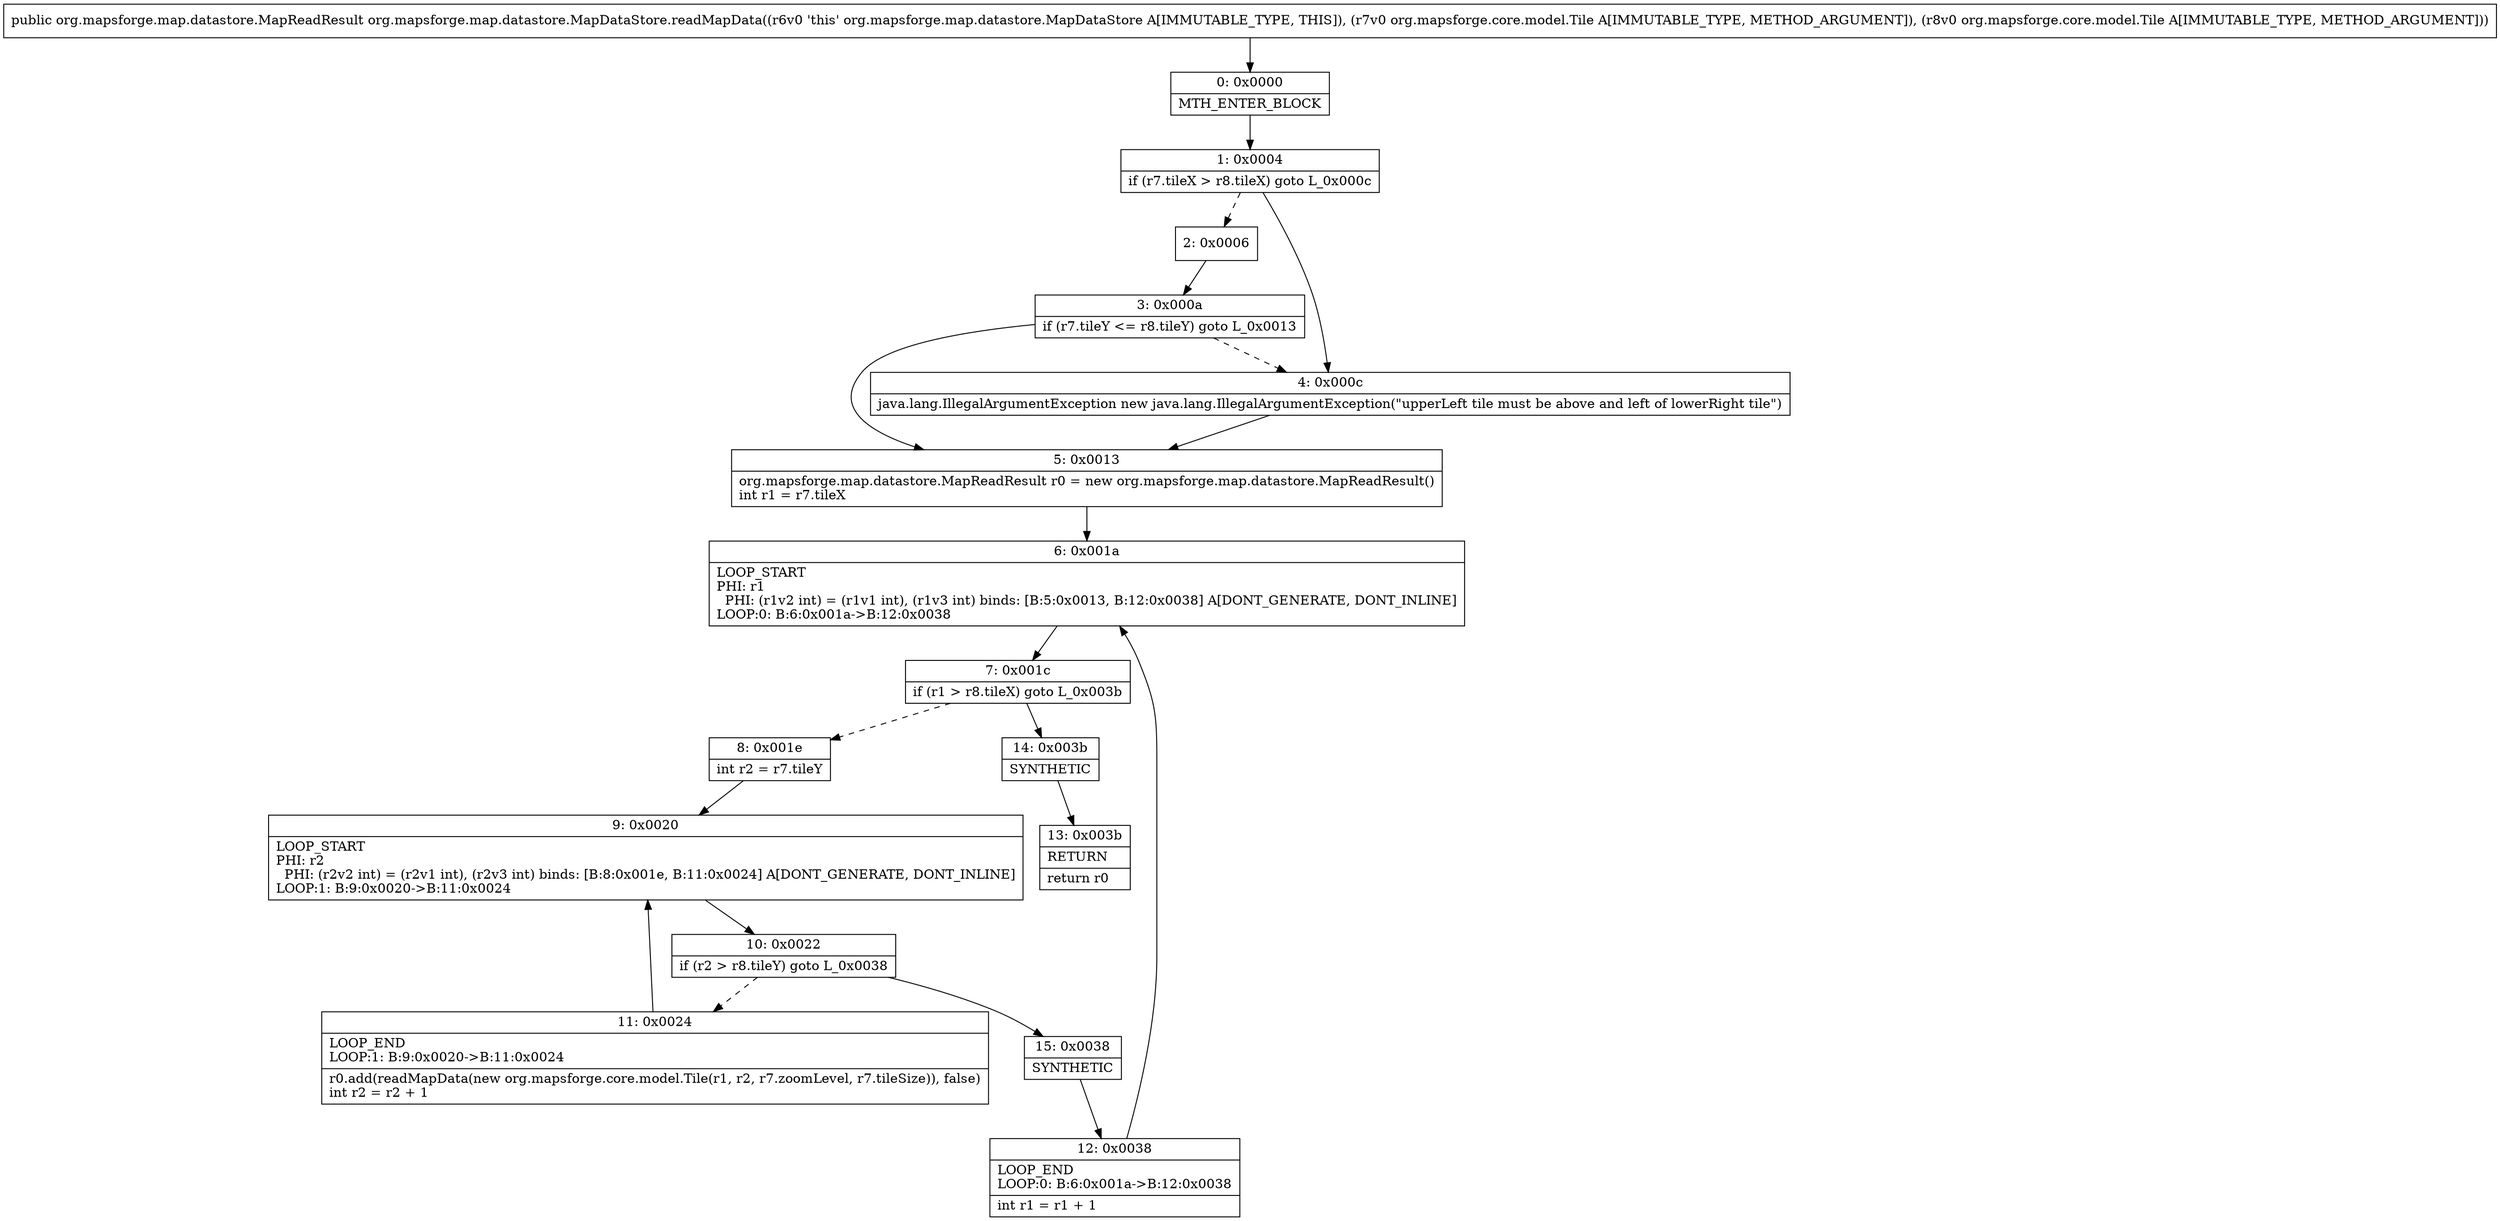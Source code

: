 digraph "CFG fororg.mapsforge.map.datastore.MapDataStore.readMapData(Lorg\/mapsforge\/core\/model\/Tile;Lorg\/mapsforge\/core\/model\/Tile;)Lorg\/mapsforge\/map\/datastore\/MapReadResult;" {
Node_0 [shape=record,label="{0\:\ 0x0000|MTH_ENTER_BLOCK\l}"];
Node_1 [shape=record,label="{1\:\ 0x0004|if (r7.tileX \> r8.tileX) goto L_0x000c\l}"];
Node_2 [shape=record,label="{2\:\ 0x0006}"];
Node_3 [shape=record,label="{3\:\ 0x000a|if (r7.tileY \<= r8.tileY) goto L_0x0013\l}"];
Node_4 [shape=record,label="{4\:\ 0x000c|java.lang.IllegalArgumentException new java.lang.IllegalArgumentException(\"upperLeft tile must be above and left of lowerRight tile\")\l}"];
Node_5 [shape=record,label="{5\:\ 0x0013|org.mapsforge.map.datastore.MapReadResult r0 = new org.mapsforge.map.datastore.MapReadResult()\lint r1 = r7.tileX\l}"];
Node_6 [shape=record,label="{6\:\ 0x001a|LOOP_START\lPHI: r1 \l  PHI: (r1v2 int) = (r1v1 int), (r1v3 int) binds: [B:5:0x0013, B:12:0x0038] A[DONT_GENERATE, DONT_INLINE]\lLOOP:0: B:6:0x001a\-\>B:12:0x0038\l}"];
Node_7 [shape=record,label="{7\:\ 0x001c|if (r1 \> r8.tileX) goto L_0x003b\l}"];
Node_8 [shape=record,label="{8\:\ 0x001e|int r2 = r7.tileY\l}"];
Node_9 [shape=record,label="{9\:\ 0x0020|LOOP_START\lPHI: r2 \l  PHI: (r2v2 int) = (r2v1 int), (r2v3 int) binds: [B:8:0x001e, B:11:0x0024] A[DONT_GENERATE, DONT_INLINE]\lLOOP:1: B:9:0x0020\-\>B:11:0x0024\l}"];
Node_10 [shape=record,label="{10\:\ 0x0022|if (r2 \> r8.tileY) goto L_0x0038\l}"];
Node_11 [shape=record,label="{11\:\ 0x0024|LOOP_END\lLOOP:1: B:9:0x0020\-\>B:11:0x0024\l|r0.add(readMapData(new org.mapsforge.core.model.Tile(r1, r2, r7.zoomLevel, r7.tileSize)), false)\lint r2 = r2 + 1\l}"];
Node_12 [shape=record,label="{12\:\ 0x0038|LOOP_END\lLOOP:0: B:6:0x001a\-\>B:12:0x0038\l|int r1 = r1 + 1\l}"];
Node_13 [shape=record,label="{13\:\ 0x003b|RETURN\l|return r0\l}"];
Node_14 [shape=record,label="{14\:\ 0x003b|SYNTHETIC\l}"];
Node_15 [shape=record,label="{15\:\ 0x0038|SYNTHETIC\l}"];
MethodNode[shape=record,label="{public org.mapsforge.map.datastore.MapReadResult org.mapsforge.map.datastore.MapDataStore.readMapData((r6v0 'this' org.mapsforge.map.datastore.MapDataStore A[IMMUTABLE_TYPE, THIS]), (r7v0 org.mapsforge.core.model.Tile A[IMMUTABLE_TYPE, METHOD_ARGUMENT]), (r8v0 org.mapsforge.core.model.Tile A[IMMUTABLE_TYPE, METHOD_ARGUMENT])) }"];
MethodNode -> Node_0;
Node_0 -> Node_1;
Node_1 -> Node_2[style=dashed];
Node_1 -> Node_4;
Node_2 -> Node_3;
Node_3 -> Node_4[style=dashed];
Node_3 -> Node_5;
Node_4 -> Node_5;
Node_5 -> Node_6;
Node_6 -> Node_7;
Node_7 -> Node_8[style=dashed];
Node_7 -> Node_14;
Node_8 -> Node_9;
Node_9 -> Node_10;
Node_10 -> Node_11[style=dashed];
Node_10 -> Node_15;
Node_11 -> Node_9;
Node_12 -> Node_6;
Node_14 -> Node_13;
Node_15 -> Node_12;
}

